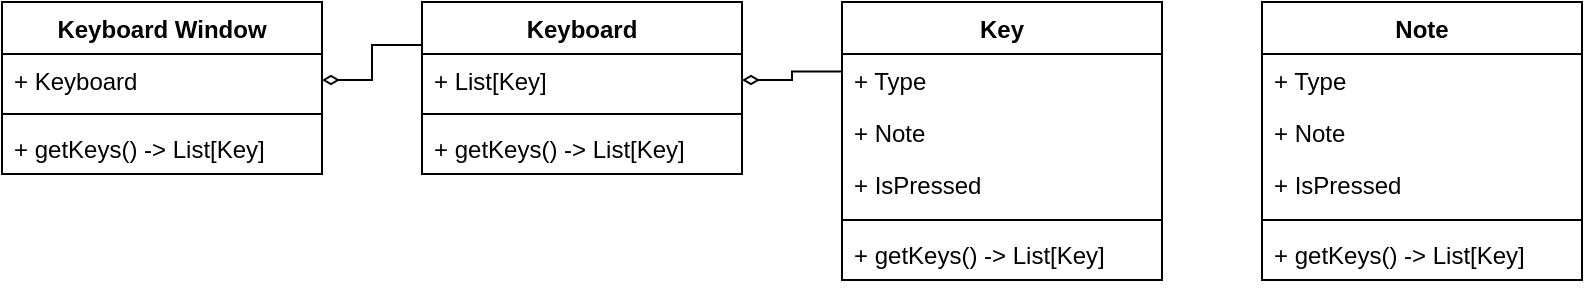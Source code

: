 <mxfile version="24.6.4" type="device">
  <diagram name="Page-1" id="FjhnlzYEhdQJ7LTU5m2R">
    <mxGraphModel dx="954" dy="581" grid="1" gridSize="10" guides="1" tooltips="1" connect="1" arrows="1" fold="1" page="1" pageScale="1" pageWidth="850" pageHeight="1100" math="0" shadow="0">
      <root>
        <mxCell id="0" />
        <mxCell id="1" parent="0" />
        <mxCell id="6V9OZ5uQbkUSQRL8xPAm-1" value="Keyboard Window" style="swimlane;fontStyle=1;align=center;verticalAlign=top;childLayout=stackLayout;horizontal=1;startSize=26;horizontalStack=0;resizeParent=1;resizeParentMax=0;resizeLast=0;collapsible=1;marginBottom=0;whiteSpace=wrap;html=1;" vertex="1" parent="1">
          <mxGeometry x="340" y="261" width="160" height="86" as="geometry" />
        </mxCell>
        <mxCell id="6V9OZ5uQbkUSQRL8xPAm-2" value="+ Keyboard" style="text;strokeColor=none;fillColor=none;align=left;verticalAlign=top;spacingLeft=4;spacingRight=4;overflow=hidden;rotatable=0;points=[[0,0.5],[1,0.5]];portConstraint=eastwest;whiteSpace=wrap;html=1;" vertex="1" parent="6V9OZ5uQbkUSQRL8xPAm-1">
          <mxGeometry y="26" width="160" height="26" as="geometry" />
        </mxCell>
        <mxCell id="6V9OZ5uQbkUSQRL8xPAm-3" value="" style="line;strokeWidth=1;fillColor=none;align=left;verticalAlign=middle;spacingTop=-1;spacingLeft=3;spacingRight=3;rotatable=0;labelPosition=right;points=[];portConstraint=eastwest;strokeColor=inherit;" vertex="1" parent="6V9OZ5uQbkUSQRL8xPAm-1">
          <mxGeometry y="52" width="160" height="8" as="geometry" />
        </mxCell>
        <mxCell id="6V9OZ5uQbkUSQRL8xPAm-4" value="+ getKeys() -&amp;gt; List[Key]" style="text;strokeColor=none;fillColor=none;align=left;verticalAlign=top;spacingLeft=4;spacingRight=4;overflow=hidden;rotatable=0;points=[[0,0.5],[1,0.5]];portConstraint=eastwest;whiteSpace=wrap;html=1;" vertex="1" parent="6V9OZ5uQbkUSQRL8xPAm-1">
          <mxGeometry y="60" width="160" height="26" as="geometry" />
        </mxCell>
        <mxCell id="6V9OZ5uQbkUSQRL8xPAm-15" style="edgeStyle=orthogonalEdgeStyle;rounded=0;orthogonalLoop=1;jettySize=auto;html=1;exitX=0;exitY=0.25;exitDx=0;exitDy=0;entryX=1;entryY=0.5;entryDx=0;entryDy=0;endArrow=diamondThin;endFill=0;" edge="1" parent="1" source="6V9OZ5uQbkUSQRL8xPAm-10" target="6V9OZ5uQbkUSQRL8xPAm-2">
          <mxGeometry relative="1" as="geometry" />
        </mxCell>
        <mxCell id="6V9OZ5uQbkUSQRL8xPAm-10" value="Keyboard" style="swimlane;fontStyle=1;align=center;verticalAlign=top;childLayout=stackLayout;horizontal=1;startSize=26;horizontalStack=0;resizeParent=1;resizeParentMax=0;resizeLast=0;collapsible=1;marginBottom=0;whiteSpace=wrap;html=1;" vertex="1" parent="1">
          <mxGeometry x="550" y="261" width="160" height="86" as="geometry" />
        </mxCell>
        <mxCell id="6V9OZ5uQbkUSQRL8xPAm-11" value="+ List[Key]" style="text;strokeColor=none;fillColor=none;align=left;verticalAlign=top;spacingLeft=4;spacingRight=4;overflow=hidden;rotatable=0;points=[[0,0.5],[1,0.5]];portConstraint=eastwest;whiteSpace=wrap;html=1;" vertex="1" parent="6V9OZ5uQbkUSQRL8xPAm-10">
          <mxGeometry y="26" width="160" height="26" as="geometry" />
        </mxCell>
        <mxCell id="6V9OZ5uQbkUSQRL8xPAm-12" value="" style="line;strokeWidth=1;fillColor=none;align=left;verticalAlign=middle;spacingTop=-1;spacingLeft=3;spacingRight=3;rotatable=0;labelPosition=right;points=[];portConstraint=eastwest;strokeColor=inherit;" vertex="1" parent="6V9OZ5uQbkUSQRL8xPAm-10">
          <mxGeometry y="52" width="160" height="8" as="geometry" />
        </mxCell>
        <mxCell id="6V9OZ5uQbkUSQRL8xPAm-13" value="+ getKeys() -&amp;gt; List[Key]" style="text;strokeColor=none;fillColor=none;align=left;verticalAlign=top;spacingLeft=4;spacingRight=4;overflow=hidden;rotatable=0;points=[[0,0.5],[1,0.5]];portConstraint=eastwest;whiteSpace=wrap;html=1;" vertex="1" parent="6V9OZ5uQbkUSQRL8xPAm-10">
          <mxGeometry y="60" width="160" height="26" as="geometry" />
        </mxCell>
        <mxCell id="6V9OZ5uQbkUSQRL8xPAm-20" style="edgeStyle=orthogonalEdgeStyle;rounded=0;orthogonalLoop=1;jettySize=auto;html=1;exitX=0;exitY=0.25;exitDx=0;exitDy=0;entryX=1;entryY=0.5;entryDx=0;entryDy=0;strokeColor=default;align=center;verticalAlign=middle;fontFamily=Helvetica;fontSize=11;fontColor=default;labelBackgroundColor=default;endArrow=diamondThin;endFill=0;" edge="1" parent="1" source="6V9OZ5uQbkUSQRL8xPAm-16" target="6V9OZ5uQbkUSQRL8xPAm-11">
          <mxGeometry relative="1" as="geometry" />
        </mxCell>
        <mxCell id="6V9OZ5uQbkUSQRL8xPAm-16" value="Key" style="swimlane;fontStyle=1;align=center;verticalAlign=top;childLayout=stackLayout;horizontal=1;startSize=26;horizontalStack=0;resizeParent=1;resizeParentMax=0;resizeLast=0;collapsible=1;marginBottom=0;whiteSpace=wrap;html=1;" vertex="1" parent="1">
          <mxGeometry x="760" y="261" width="160" height="139" as="geometry" />
        </mxCell>
        <mxCell id="6V9OZ5uQbkUSQRL8xPAm-17" value="+ Type" style="text;strokeColor=none;fillColor=none;align=left;verticalAlign=top;spacingLeft=4;spacingRight=4;overflow=hidden;rotatable=0;points=[[0,0.5],[1,0.5]];portConstraint=eastwest;whiteSpace=wrap;html=1;" vertex="1" parent="6V9OZ5uQbkUSQRL8xPAm-16">
          <mxGeometry y="26" width="160" height="26" as="geometry" />
        </mxCell>
        <mxCell id="6V9OZ5uQbkUSQRL8xPAm-22" value="+ Note" style="text;strokeColor=none;fillColor=none;align=left;verticalAlign=top;spacingLeft=4;spacingRight=4;overflow=hidden;rotatable=0;points=[[0,0.5],[1,0.5]];portConstraint=eastwest;whiteSpace=wrap;html=1;" vertex="1" parent="6V9OZ5uQbkUSQRL8xPAm-16">
          <mxGeometry y="52" width="160" height="26" as="geometry" />
        </mxCell>
        <mxCell id="6V9OZ5uQbkUSQRL8xPAm-21" value="+ IsPressed" style="text;strokeColor=none;fillColor=none;align=left;verticalAlign=top;spacingLeft=4;spacingRight=4;overflow=hidden;rotatable=0;points=[[0,0.5],[1,0.5]];portConstraint=eastwest;whiteSpace=wrap;html=1;" vertex="1" parent="6V9OZ5uQbkUSQRL8xPAm-16">
          <mxGeometry y="78" width="160" height="27" as="geometry" />
        </mxCell>
        <mxCell id="6V9OZ5uQbkUSQRL8xPAm-18" value="" style="line;strokeWidth=1;fillColor=none;align=left;verticalAlign=middle;spacingTop=-1;spacingLeft=3;spacingRight=3;rotatable=0;labelPosition=right;points=[];portConstraint=eastwest;strokeColor=inherit;" vertex="1" parent="6V9OZ5uQbkUSQRL8xPAm-16">
          <mxGeometry y="105" width="160" height="8" as="geometry" />
        </mxCell>
        <mxCell id="6V9OZ5uQbkUSQRL8xPAm-19" value="+ getKeys() -&amp;gt; List[Key]" style="text;strokeColor=none;fillColor=none;align=left;verticalAlign=top;spacingLeft=4;spacingRight=4;overflow=hidden;rotatable=0;points=[[0,0.5],[1,0.5]];portConstraint=eastwest;whiteSpace=wrap;html=1;" vertex="1" parent="6V9OZ5uQbkUSQRL8xPAm-16">
          <mxGeometry y="113" width="160" height="26" as="geometry" />
        </mxCell>
        <mxCell id="6V9OZ5uQbkUSQRL8xPAm-24" value="Note" style="swimlane;fontStyle=1;align=center;verticalAlign=top;childLayout=stackLayout;horizontal=1;startSize=26;horizontalStack=0;resizeParent=1;resizeParentMax=0;resizeLast=0;collapsible=1;marginBottom=0;whiteSpace=wrap;html=1;" vertex="1" parent="1">
          <mxGeometry x="970" y="261" width="160" height="139" as="geometry" />
        </mxCell>
        <mxCell id="6V9OZ5uQbkUSQRL8xPAm-25" value="+ Type" style="text;strokeColor=none;fillColor=none;align=left;verticalAlign=top;spacingLeft=4;spacingRight=4;overflow=hidden;rotatable=0;points=[[0,0.5],[1,0.5]];portConstraint=eastwest;whiteSpace=wrap;html=1;" vertex="1" parent="6V9OZ5uQbkUSQRL8xPAm-24">
          <mxGeometry y="26" width="160" height="26" as="geometry" />
        </mxCell>
        <mxCell id="6V9OZ5uQbkUSQRL8xPAm-26" value="+ Note" style="text;strokeColor=none;fillColor=none;align=left;verticalAlign=top;spacingLeft=4;spacingRight=4;overflow=hidden;rotatable=0;points=[[0,0.5],[1,0.5]];portConstraint=eastwest;whiteSpace=wrap;html=1;" vertex="1" parent="6V9OZ5uQbkUSQRL8xPAm-24">
          <mxGeometry y="52" width="160" height="26" as="geometry" />
        </mxCell>
        <mxCell id="6V9OZ5uQbkUSQRL8xPAm-27" value="+ IsPressed" style="text;strokeColor=none;fillColor=none;align=left;verticalAlign=top;spacingLeft=4;spacingRight=4;overflow=hidden;rotatable=0;points=[[0,0.5],[1,0.5]];portConstraint=eastwest;whiteSpace=wrap;html=1;" vertex="1" parent="6V9OZ5uQbkUSQRL8xPAm-24">
          <mxGeometry y="78" width="160" height="27" as="geometry" />
        </mxCell>
        <mxCell id="6V9OZ5uQbkUSQRL8xPAm-28" value="" style="line;strokeWidth=1;fillColor=none;align=left;verticalAlign=middle;spacingTop=-1;spacingLeft=3;spacingRight=3;rotatable=0;labelPosition=right;points=[];portConstraint=eastwest;strokeColor=inherit;" vertex="1" parent="6V9OZ5uQbkUSQRL8xPAm-24">
          <mxGeometry y="105" width="160" height="8" as="geometry" />
        </mxCell>
        <mxCell id="6V9OZ5uQbkUSQRL8xPAm-29" value="+ getKeys() -&amp;gt; List[Key]" style="text;strokeColor=none;fillColor=none;align=left;verticalAlign=top;spacingLeft=4;spacingRight=4;overflow=hidden;rotatable=0;points=[[0,0.5],[1,0.5]];portConstraint=eastwest;whiteSpace=wrap;html=1;" vertex="1" parent="6V9OZ5uQbkUSQRL8xPAm-24">
          <mxGeometry y="113" width="160" height="26" as="geometry" />
        </mxCell>
      </root>
    </mxGraphModel>
  </diagram>
</mxfile>
